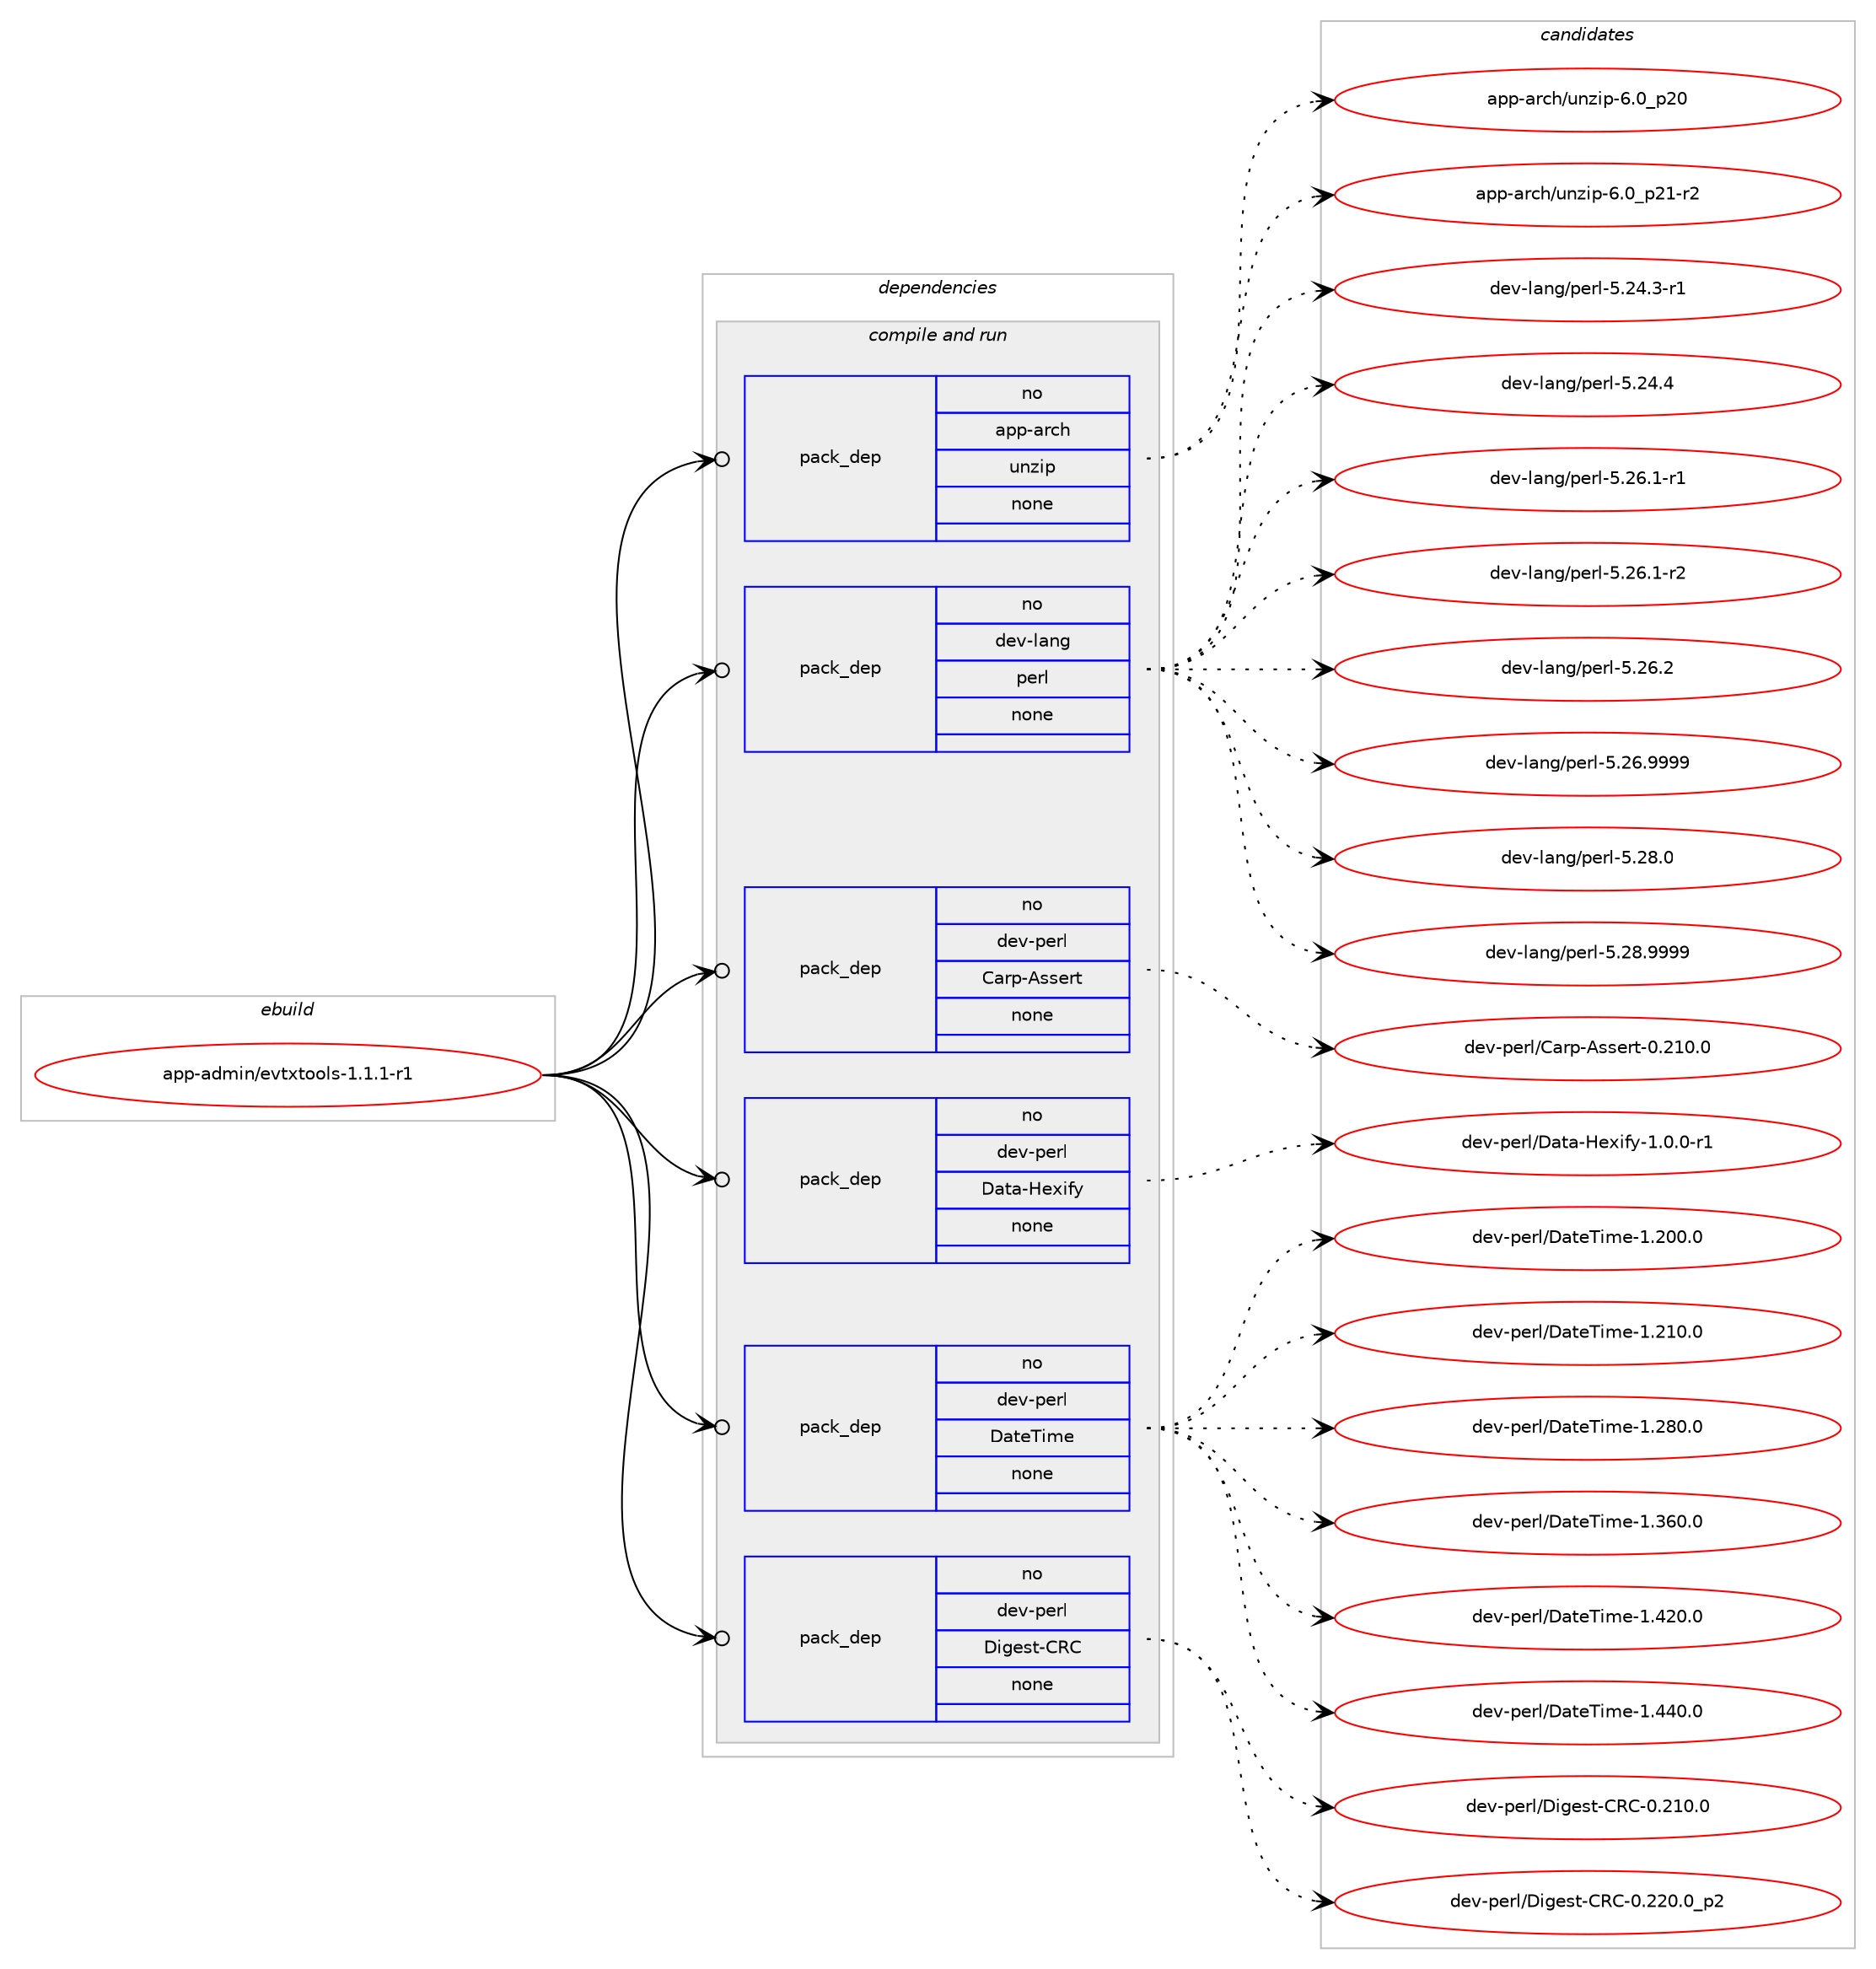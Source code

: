 digraph prolog {

# *************
# Graph options
# *************

newrank=true;
concentrate=true;
compound=true;
graph [rankdir=LR,fontname=Helvetica,fontsize=10,ranksep=1.5];#, ranksep=2.5, nodesep=0.2];
edge  [arrowhead=vee];
node  [fontname=Helvetica,fontsize=10];

# **********
# The ebuild
# **********

subgraph cluster_leftcol {
color=gray;
rank=same;
label=<<i>ebuild</i>>;
id [label="app-admin/evtxtools-1.1.1-r1", color=red, width=4, href="../app-admin/evtxtools-1.1.1-r1.svg"];
}

# ****************
# The dependencies
# ****************

subgraph cluster_midcol {
color=gray;
label=<<i>dependencies</i>>;
subgraph cluster_compile {
fillcolor="#eeeeee";
style=filled;
label=<<i>compile</i>>;
}
subgraph cluster_compileandrun {
fillcolor="#eeeeee";
style=filled;
label=<<i>compile and run</i>>;
subgraph pack302 {
dependency372 [label=<<TABLE BORDER="0" CELLBORDER="1" CELLSPACING="0" CELLPADDING="4" WIDTH="220"><TR><TD ROWSPAN="6" CELLPADDING="30">pack_dep</TD></TR><TR><TD WIDTH="110">no</TD></TR><TR><TD>app-arch</TD></TR><TR><TD>unzip</TD></TR><TR><TD>none</TD></TR><TR><TD></TD></TR></TABLE>>, shape=none, color=blue];
}
id:e -> dependency372:w [weight=20,style="solid",arrowhead="odotvee"];
subgraph pack303 {
dependency373 [label=<<TABLE BORDER="0" CELLBORDER="1" CELLSPACING="0" CELLPADDING="4" WIDTH="220"><TR><TD ROWSPAN="6" CELLPADDING="30">pack_dep</TD></TR><TR><TD WIDTH="110">no</TD></TR><TR><TD>dev-lang</TD></TR><TR><TD>perl</TD></TR><TR><TD>none</TD></TR><TR><TD></TD></TR></TABLE>>, shape=none, color=blue];
}
id:e -> dependency373:w [weight=20,style="solid",arrowhead="odotvee"];
subgraph pack304 {
dependency374 [label=<<TABLE BORDER="0" CELLBORDER="1" CELLSPACING="0" CELLPADDING="4" WIDTH="220"><TR><TD ROWSPAN="6" CELLPADDING="30">pack_dep</TD></TR><TR><TD WIDTH="110">no</TD></TR><TR><TD>dev-perl</TD></TR><TR><TD>Carp-Assert</TD></TR><TR><TD>none</TD></TR><TR><TD></TD></TR></TABLE>>, shape=none, color=blue];
}
id:e -> dependency374:w [weight=20,style="solid",arrowhead="odotvee"];
subgraph pack305 {
dependency375 [label=<<TABLE BORDER="0" CELLBORDER="1" CELLSPACING="0" CELLPADDING="4" WIDTH="220"><TR><TD ROWSPAN="6" CELLPADDING="30">pack_dep</TD></TR><TR><TD WIDTH="110">no</TD></TR><TR><TD>dev-perl</TD></TR><TR><TD>Data-Hexify</TD></TR><TR><TD>none</TD></TR><TR><TD></TD></TR></TABLE>>, shape=none, color=blue];
}
id:e -> dependency375:w [weight=20,style="solid",arrowhead="odotvee"];
subgraph pack306 {
dependency376 [label=<<TABLE BORDER="0" CELLBORDER="1" CELLSPACING="0" CELLPADDING="4" WIDTH="220"><TR><TD ROWSPAN="6" CELLPADDING="30">pack_dep</TD></TR><TR><TD WIDTH="110">no</TD></TR><TR><TD>dev-perl</TD></TR><TR><TD>DateTime</TD></TR><TR><TD>none</TD></TR><TR><TD></TD></TR></TABLE>>, shape=none, color=blue];
}
id:e -> dependency376:w [weight=20,style="solid",arrowhead="odotvee"];
subgraph pack307 {
dependency377 [label=<<TABLE BORDER="0" CELLBORDER="1" CELLSPACING="0" CELLPADDING="4" WIDTH="220"><TR><TD ROWSPAN="6" CELLPADDING="30">pack_dep</TD></TR><TR><TD WIDTH="110">no</TD></TR><TR><TD>dev-perl</TD></TR><TR><TD>Digest-CRC</TD></TR><TR><TD>none</TD></TR><TR><TD></TD></TR></TABLE>>, shape=none, color=blue];
}
id:e -> dependency377:w [weight=20,style="solid",arrowhead="odotvee"];
}
subgraph cluster_run {
fillcolor="#eeeeee";
style=filled;
label=<<i>run</i>>;
}
}

# **************
# The candidates
# **************

subgraph cluster_choices {
rank=same;
color=gray;
label=<<i>candidates</i>>;

subgraph choice302 {
color=black;
nodesep=1;
choice971121124597114991044711711012210511245544648951125048 [label="app-arch/unzip-6.0_p20", color=red, width=4,href="../app-arch/unzip-6.0_p20.svg"];
choice9711211245971149910447117110122105112455446489511250494511450 [label="app-arch/unzip-6.0_p21-r2", color=red, width=4,href="../app-arch/unzip-6.0_p21-r2.svg"];
dependency372:e -> choice971121124597114991044711711012210511245544648951125048:w [style=dotted,weight="100"];
dependency372:e -> choice9711211245971149910447117110122105112455446489511250494511450:w [style=dotted,weight="100"];
}
subgraph choice303 {
color=black;
nodesep=1;
choice100101118451089711010347112101114108455346505246514511449 [label="dev-lang/perl-5.24.3-r1", color=red, width=4,href="../dev-lang/perl-5.24.3-r1.svg"];
choice10010111845108971101034711210111410845534650524652 [label="dev-lang/perl-5.24.4", color=red, width=4,href="../dev-lang/perl-5.24.4.svg"];
choice100101118451089711010347112101114108455346505446494511449 [label="dev-lang/perl-5.26.1-r1", color=red, width=4,href="../dev-lang/perl-5.26.1-r1.svg"];
choice100101118451089711010347112101114108455346505446494511450 [label="dev-lang/perl-5.26.1-r2", color=red, width=4,href="../dev-lang/perl-5.26.1-r2.svg"];
choice10010111845108971101034711210111410845534650544650 [label="dev-lang/perl-5.26.2", color=red, width=4,href="../dev-lang/perl-5.26.2.svg"];
choice10010111845108971101034711210111410845534650544657575757 [label="dev-lang/perl-5.26.9999", color=red, width=4,href="../dev-lang/perl-5.26.9999.svg"];
choice10010111845108971101034711210111410845534650564648 [label="dev-lang/perl-5.28.0", color=red, width=4,href="../dev-lang/perl-5.28.0.svg"];
choice10010111845108971101034711210111410845534650564657575757 [label="dev-lang/perl-5.28.9999", color=red, width=4,href="../dev-lang/perl-5.28.9999.svg"];
dependency373:e -> choice100101118451089711010347112101114108455346505246514511449:w [style=dotted,weight="100"];
dependency373:e -> choice10010111845108971101034711210111410845534650524652:w [style=dotted,weight="100"];
dependency373:e -> choice100101118451089711010347112101114108455346505446494511449:w [style=dotted,weight="100"];
dependency373:e -> choice100101118451089711010347112101114108455346505446494511450:w [style=dotted,weight="100"];
dependency373:e -> choice10010111845108971101034711210111410845534650544650:w [style=dotted,weight="100"];
dependency373:e -> choice10010111845108971101034711210111410845534650544657575757:w [style=dotted,weight="100"];
dependency373:e -> choice10010111845108971101034711210111410845534650564648:w [style=dotted,weight="100"];
dependency373:e -> choice10010111845108971101034711210111410845534650564657575757:w [style=dotted,weight="100"];
}
subgraph choice304 {
color=black;
nodesep=1;
choice1001011184511210111410847679711411245651151151011141164548465049484648 [label="dev-perl/Carp-Assert-0.210.0", color=red, width=4,href="../dev-perl/Carp-Assert-0.210.0.svg"];
dependency374:e -> choice1001011184511210111410847679711411245651151151011141164548465049484648:w [style=dotted,weight="100"];
}
subgraph choice305 {
color=black;
nodesep=1;
choice100101118451121011141084768971169745721011201051021214549464846484511449 [label="dev-perl/Data-Hexify-1.0.0-r1", color=red, width=4,href="../dev-perl/Data-Hexify-1.0.0-r1.svg"];
dependency375:e -> choice100101118451121011141084768971169745721011201051021214549464846484511449:w [style=dotted,weight="100"];
}
subgraph choice306 {
color=black;
nodesep=1;
choice10010111845112101114108476897116101841051091014549465048484648 [label="dev-perl/DateTime-1.200.0", color=red, width=4,href="../dev-perl/DateTime-1.200.0.svg"];
choice10010111845112101114108476897116101841051091014549465049484648 [label="dev-perl/DateTime-1.210.0", color=red, width=4,href="../dev-perl/DateTime-1.210.0.svg"];
choice10010111845112101114108476897116101841051091014549465056484648 [label="dev-perl/DateTime-1.280.0", color=red, width=4,href="../dev-perl/DateTime-1.280.0.svg"];
choice10010111845112101114108476897116101841051091014549465154484648 [label="dev-perl/DateTime-1.360.0", color=red, width=4,href="../dev-perl/DateTime-1.360.0.svg"];
choice10010111845112101114108476897116101841051091014549465250484648 [label="dev-perl/DateTime-1.420.0", color=red, width=4,href="../dev-perl/DateTime-1.420.0.svg"];
choice10010111845112101114108476897116101841051091014549465252484648 [label="dev-perl/DateTime-1.440.0", color=red, width=4,href="../dev-perl/DateTime-1.440.0.svg"];
dependency376:e -> choice10010111845112101114108476897116101841051091014549465048484648:w [style=dotted,weight="100"];
dependency376:e -> choice10010111845112101114108476897116101841051091014549465049484648:w [style=dotted,weight="100"];
dependency376:e -> choice10010111845112101114108476897116101841051091014549465056484648:w [style=dotted,weight="100"];
dependency376:e -> choice10010111845112101114108476897116101841051091014549465154484648:w [style=dotted,weight="100"];
dependency376:e -> choice10010111845112101114108476897116101841051091014549465250484648:w [style=dotted,weight="100"];
dependency376:e -> choice10010111845112101114108476897116101841051091014549465252484648:w [style=dotted,weight="100"];
}
subgraph choice307 {
color=black;
nodesep=1;
choice100101118451121011141084768105103101115116456782674548465049484648 [label="dev-perl/Digest-CRC-0.210.0", color=red, width=4,href="../dev-perl/Digest-CRC-0.210.0.svg"];
choice1001011184511210111410847681051031011151164567826745484650504846489511250 [label="dev-perl/Digest-CRC-0.220.0_p2", color=red, width=4,href="../dev-perl/Digest-CRC-0.220.0_p2.svg"];
dependency377:e -> choice100101118451121011141084768105103101115116456782674548465049484648:w [style=dotted,weight="100"];
dependency377:e -> choice1001011184511210111410847681051031011151164567826745484650504846489511250:w [style=dotted,weight="100"];
}
}

}
